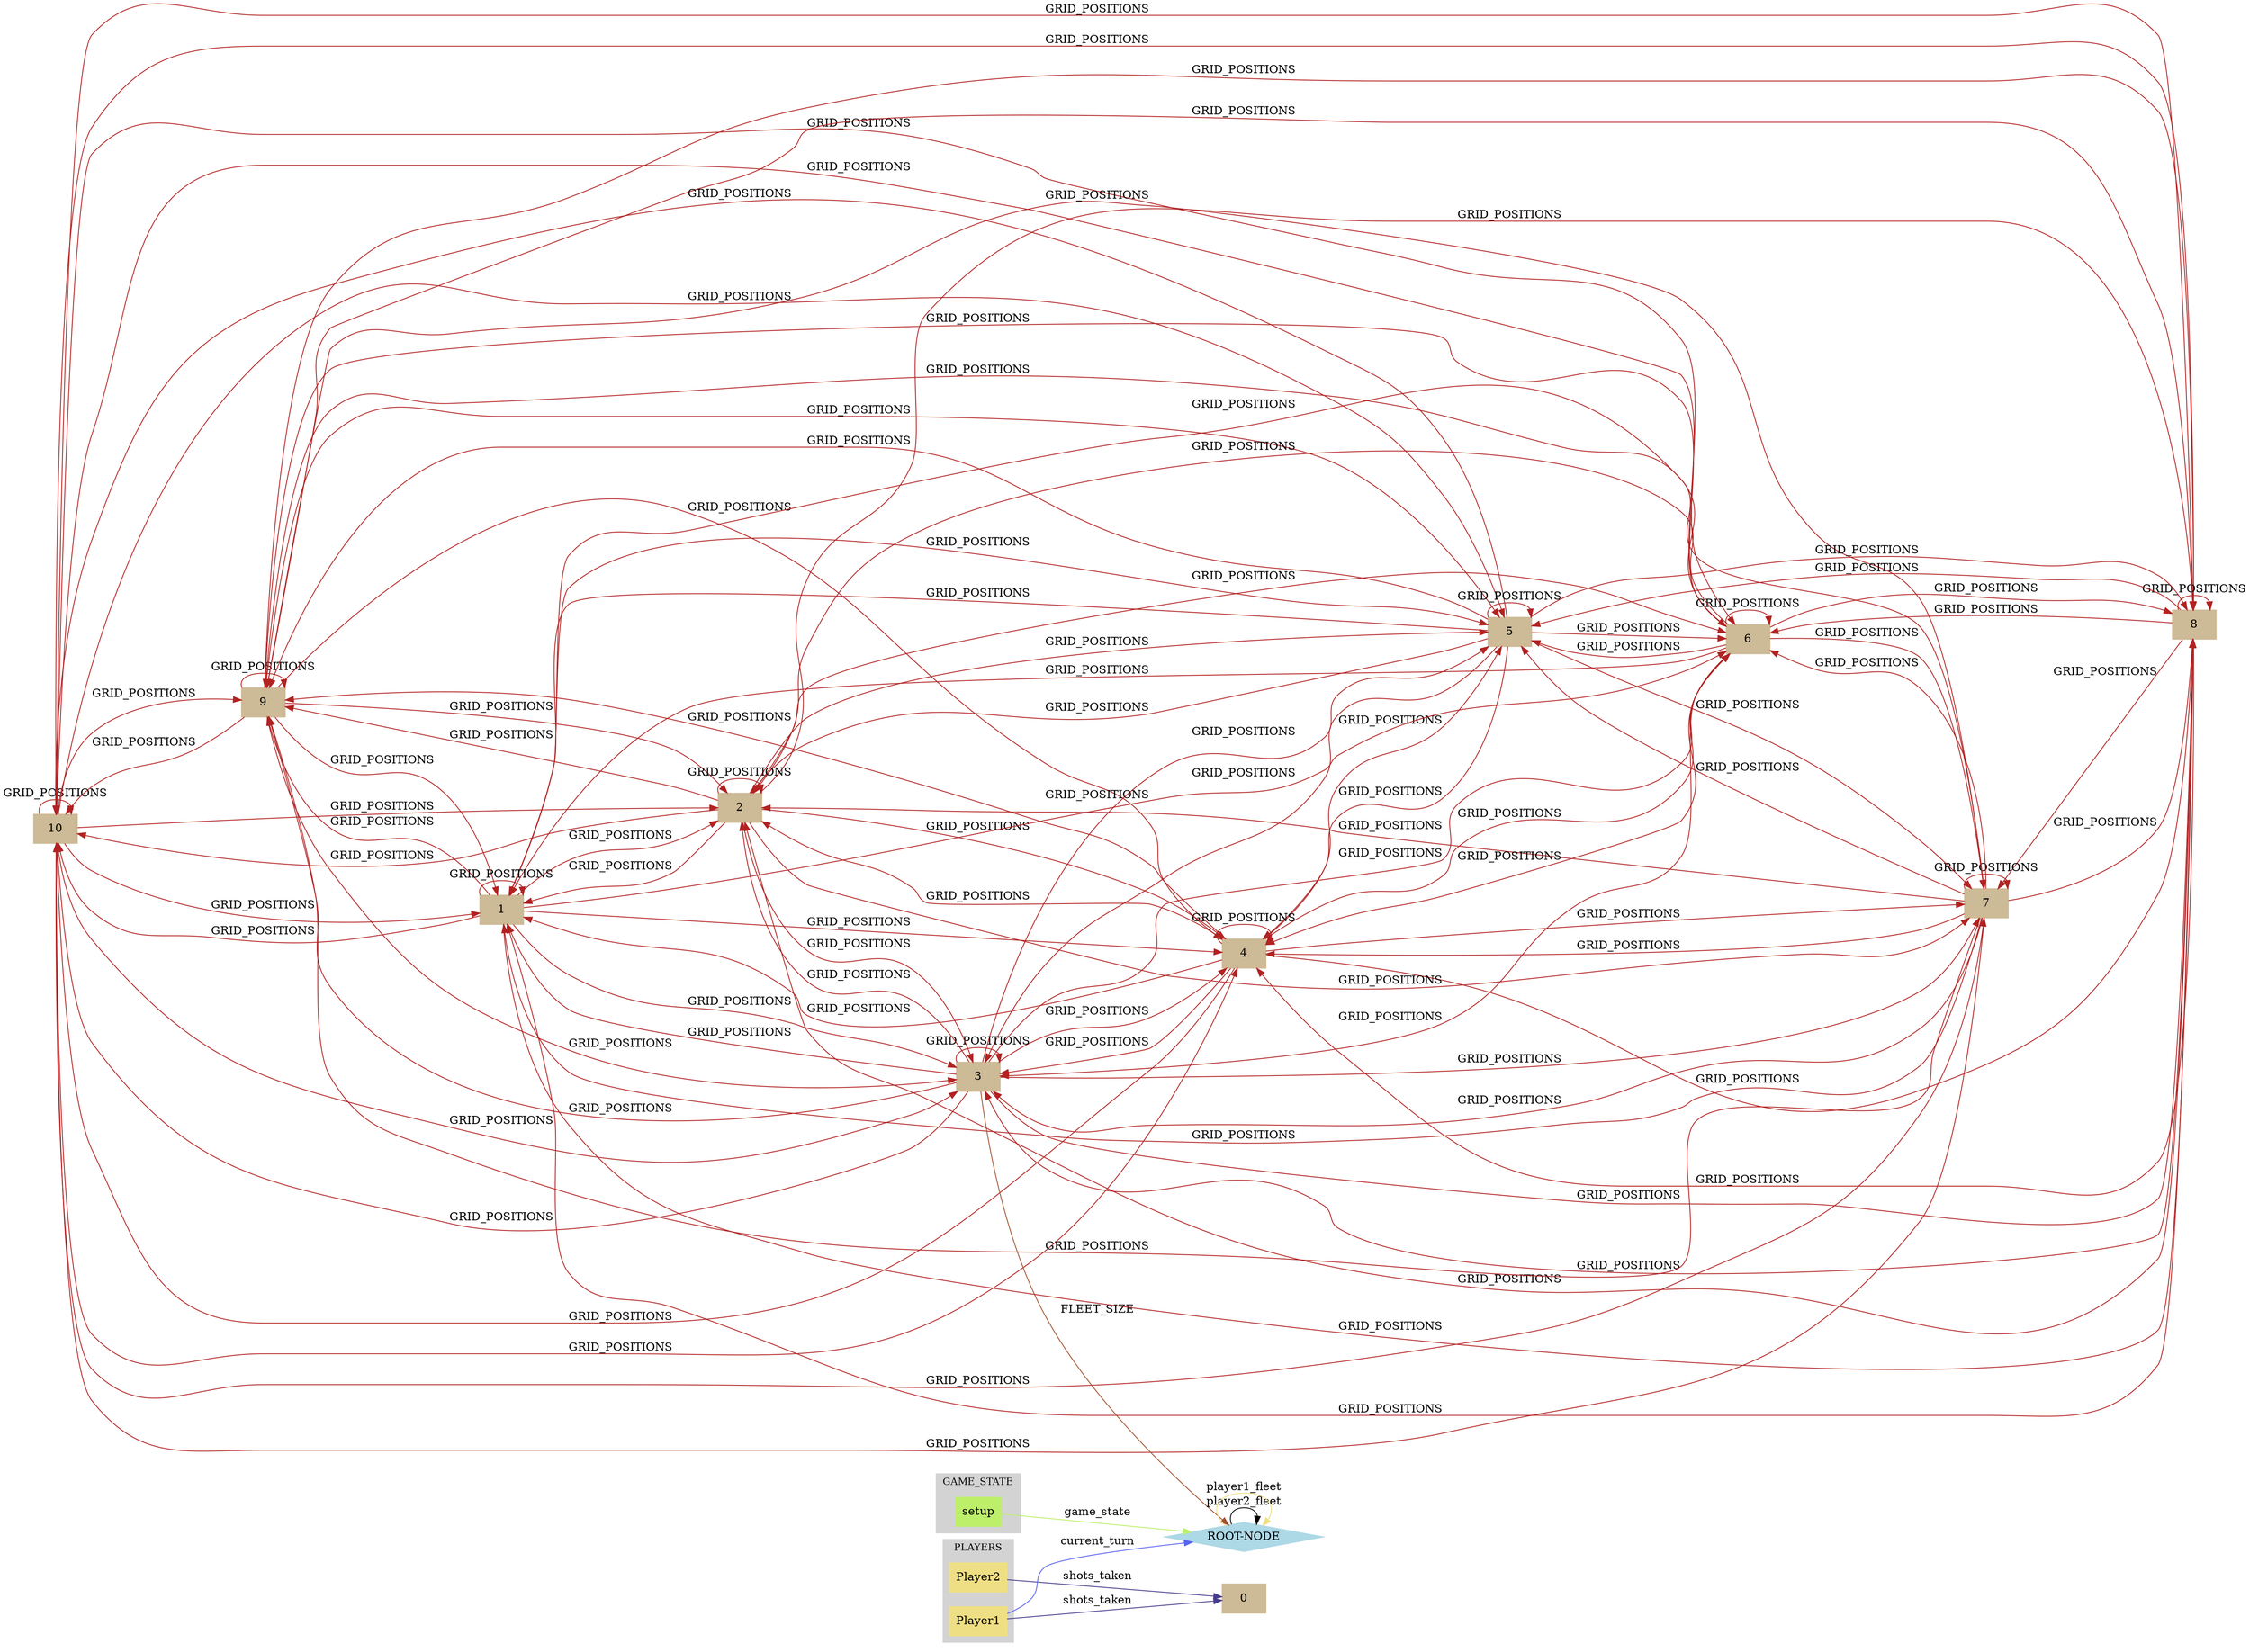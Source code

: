 digraph state {
 graph [fontsize=12]
rankdir=LR;
"10" -> "10" [label = "GRID_POSITIONS", color = "firebrick"];
"10" -> "9" [label = "GRID_POSITIONS", color = "firebrick"];
"10" -> "8" [label = "GRID_POSITIONS", color = "firebrick"];
"10" -> "7" [label = "GRID_POSITIONS", color = "firebrick"];
"10" -> "6" [label = "GRID_POSITIONS", color = "firebrick"];
"10" -> "5" [label = "GRID_POSITIONS", color = "firebrick"];
"10" -> "4" [label = "GRID_POSITIONS", color = "firebrick"];
"10" -> "3" [label = "GRID_POSITIONS", color = "firebrick"];
"10" -> "2" [label = "GRID_POSITIONS", color = "firebrick"];
"10" -> "1" [label = "GRID_POSITIONS", color = "firebrick"];
"9" -> "10" [label = "GRID_POSITIONS", color = "firebrick"];
"9" -> "9" [label = "GRID_POSITIONS", color = "firebrick"];
"9" -> "8" [label = "GRID_POSITIONS", color = "firebrick"];
"9" -> "7" [label = "GRID_POSITIONS", color = "firebrick"];
"9" -> "6" [label = "GRID_POSITIONS", color = "firebrick"];
"9" -> "5" [label = "GRID_POSITIONS", color = "firebrick"];
"9" -> "4" [label = "GRID_POSITIONS", color = "firebrick"];
"9" -> "3" [label = "GRID_POSITIONS", color = "firebrick"];
"9" -> "2" [label = "GRID_POSITIONS", color = "firebrick"];
"9" -> "1" [label = "GRID_POSITIONS", color = "firebrick"];
"8" -> "10" [label = "GRID_POSITIONS", color = "firebrick"];
"8" -> "9" [label = "GRID_POSITIONS", color = "firebrick"];
"8" -> "8" [label = "GRID_POSITIONS", color = "firebrick"];
"8" -> "7" [label = "GRID_POSITIONS", color = "firebrick"];
"8" -> "6" [label = "GRID_POSITIONS", color = "firebrick"];
"8" -> "5" [label = "GRID_POSITIONS", color = "firebrick"];
"8" -> "4" [label = "GRID_POSITIONS", color = "firebrick"];
"8" -> "3" [label = "GRID_POSITIONS", color = "firebrick"];
"8" -> "2" [label = "GRID_POSITIONS", color = "firebrick"];
"8" -> "1" [label = "GRID_POSITIONS", color = "firebrick"];
"7" -> "10" [label = "GRID_POSITIONS", color = "firebrick"];
"7" -> "9" [label = "GRID_POSITIONS", color = "firebrick"];
"7" -> "8" [label = "GRID_POSITIONS", color = "firebrick"];
"7" -> "7" [label = "GRID_POSITIONS", color = "firebrick"];
"7" -> "6" [label = "GRID_POSITIONS", color = "firebrick"];
"7" -> "5" [label = "GRID_POSITIONS", color = "firebrick"];
"7" -> "4" [label = "GRID_POSITIONS", color = "firebrick"];
"7" -> "3" [label = "GRID_POSITIONS", color = "firebrick"];
"7" -> "2" [label = "GRID_POSITIONS", color = "firebrick"];
"7" -> "1" [label = "GRID_POSITIONS", color = "firebrick"];
"6" -> "10" [label = "GRID_POSITIONS", color = "firebrick"];
"6" -> "9" [label = "GRID_POSITIONS", color = "firebrick"];
"6" -> "8" [label = "GRID_POSITIONS", color = "firebrick"];
"6" -> "7" [label = "GRID_POSITIONS", color = "firebrick"];
"6" -> "6" [label = "GRID_POSITIONS", color = "firebrick"];
"6" -> "5" [label = "GRID_POSITIONS", color = "firebrick"];
"6" -> "4" [label = "GRID_POSITIONS", color = "firebrick"];
"6" -> "3" [label = "GRID_POSITIONS", color = "firebrick"];
"6" -> "2" [label = "GRID_POSITIONS", color = "firebrick"];
"6" -> "1" [label = "GRID_POSITIONS", color = "firebrick"];
"5" -> "10" [label = "GRID_POSITIONS", color = "firebrick"];
"5" -> "9" [label = "GRID_POSITIONS", color = "firebrick"];
"5" -> "8" [label = "GRID_POSITIONS", color = "firebrick"];
"5" -> "7" [label = "GRID_POSITIONS", color = "firebrick"];
"5" -> "6" [label = "GRID_POSITIONS", color = "firebrick"];
"5" -> "5" [label = "GRID_POSITIONS", color = "firebrick"];
"5" -> "4" [label = "GRID_POSITIONS", color = "firebrick"];
"5" -> "3" [label = "GRID_POSITIONS", color = "firebrick"];
"5" -> "2" [label = "GRID_POSITIONS", color = "firebrick"];
"5" -> "1" [label = "GRID_POSITIONS", color = "firebrick"];
"4" -> "10" [label = "GRID_POSITIONS", color = "firebrick"];
"4" -> "9" [label = "GRID_POSITIONS", color = "firebrick"];
"4" -> "8" [label = "GRID_POSITIONS", color = "firebrick"];
"4" -> "7" [label = "GRID_POSITIONS", color = "firebrick"];
"4" -> "6" [label = "GRID_POSITIONS", color = "firebrick"];
"4" -> "5" [label = "GRID_POSITIONS", color = "firebrick"];
"4" -> "4" [label = "GRID_POSITIONS", color = "firebrick"];
"4" -> "3" [label = "GRID_POSITIONS", color = "firebrick"];
"4" -> "2" [label = "GRID_POSITIONS", color = "firebrick"];
"4" -> "1" [label = "GRID_POSITIONS", color = "firebrick"];
"3" -> "10" [label = "GRID_POSITIONS", color = "firebrick"];
"3" -> "9" [label = "GRID_POSITIONS", color = "firebrick"];
"3" -> "8" [label = "GRID_POSITIONS", color = "firebrick"];
"3" -> "7" [label = "GRID_POSITIONS", color = "firebrick"];
"3" -> "6" [label = "GRID_POSITIONS", color = "firebrick"];
"3" -> "5" [label = "GRID_POSITIONS", color = "firebrick"];
"3" -> "4" [label = "GRID_POSITIONS", color = "firebrick"];
"3" -> "3" [label = "GRID_POSITIONS", color = "firebrick"];
"3" -> "2" [label = "GRID_POSITIONS", color = "firebrick"];
"3" -> "1" [label = "GRID_POSITIONS", color = "firebrick"];
"2" -> "10" [label = "GRID_POSITIONS", color = "firebrick"];
"2" -> "9" [label = "GRID_POSITIONS", color = "firebrick"];
"2" -> "8" [label = "GRID_POSITIONS", color = "firebrick"];
"2" -> "7" [label = "GRID_POSITIONS", color = "firebrick"];
"2" -> "6" [label = "GRID_POSITIONS", color = "firebrick"];
"2" -> "5" [label = "GRID_POSITIONS", color = "firebrick"];
"2" -> "4" [label = "GRID_POSITIONS", color = "firebrick"];
"2" -> "3" [label = "GRID_POSITIONS", color = "firebrick"];
"2" -> "2" [label = "GRID_POSITIONS", color = "firebrick"];
"2" -> "1" [label = "GRID_POSITIONS", color = "firebrick"];
"1" -> "10" [label = "GRID_POSITIONS", color = "firebrick"];
"1" -> "9" [label = "GRID_POSITIONS", color = "firebrick"];
"1" -> "8" [label = "GRID_POSITIONS", color = "firebrick"];
"1" -> "7" [label = "GRID_POSITIONS", color = "firebrick"];
"1" -> "6" [label = "GRID_POSITIONS", color = "firebrick"];
"1" -> "5" [label = "GRID_POSITIONS", color = "firebrick"];
"1" -> "4" [label = "GRID_POSITIONS", color = "firebrick"];
"1" -> "3" [label = "GRID_POSITIONS", color = "firebrick"];
"1" -> "2" [label = "GRID_POSITIONS", color = "firebrick"];
"1" -> "1" [label = "GRID_POSITIONS", color = "firebrick"];
"3" -> "ROOT-NODE" [label = "FLEET_SIZE", color = "sienna"];
"Player2" -> "0" [label = "shots_taken", color = "SlateBlue4"];
"Player1" -> "0" [label = "shots_taken", color = "SlateBlue4"];
"ROOT-NODE" -> "ROOT-NODE" [label = "player2_fleet", color = "black"];
"ROOT-NODE" -> "ROOT-NODE" [label = "player1_fleet", color = "#efdf84"];
"setup" -> "ROOT-NODE" [label = "game_state", color = "#bdef6b"];
"Player1" -> "ROOT-NODE" [label = "current_turn", color = "#5863ee"];
"10" [color = "wheat3", style = "filled, solid", shape = "box"]
"9" [color = "wheat3", style = "filled, solid", shape = "box"]
"8" [color = "wheat3", style = "filled, solid", shape = "box"]
"7" [color = "wheat3", style = "filled, solid", shape = "box"]
"6" [color = "wheat3", style = "filled, solid", shape = "box"]
"5" [color = "wheat3", style = "filled, solid", shape = "box"]
"4" [color = "wheat3", style = "filled, solid", shape = "box"]
"3" [color = "wheat3", style = "filled, solid", shape = "box"]
"2" [color = "wheat3", style = "filled, solid", shape = "box"]
"1" [color = "wheat3", style = "filled, solid", shape = "box"]
"ROOT-NODE" [color = "lightblue", style = "filled, solid", shape = "diamond"]
"Player2" [color = "#efdf84", style = "filled, solid", shape = "box"]
"0" [color = "wheat3", style = "filled, solid", shape = "box"]
"Player1" [color = "#efdf84", style = "filled, solid", shape = "box"]
"setup" [color = "#bdef6b", style = "filled, solid", shape = "box"]
subgraph "cluster_PLAYERS" {node [style=filled,color=white]; label="PLAYERS"; style=filled;color=lightgrey; Player1; Player2; }
subgraph "cluster_GAME_STATE" {node [style=filled,color=white]; label="GAME_STATE"; style=filled;color=lightgrey; setup; }
subgraph "cluster_REPORT" {node [style=filled,color=white]; label="REPORT"; style=filled;color=lightgrey; }
}
